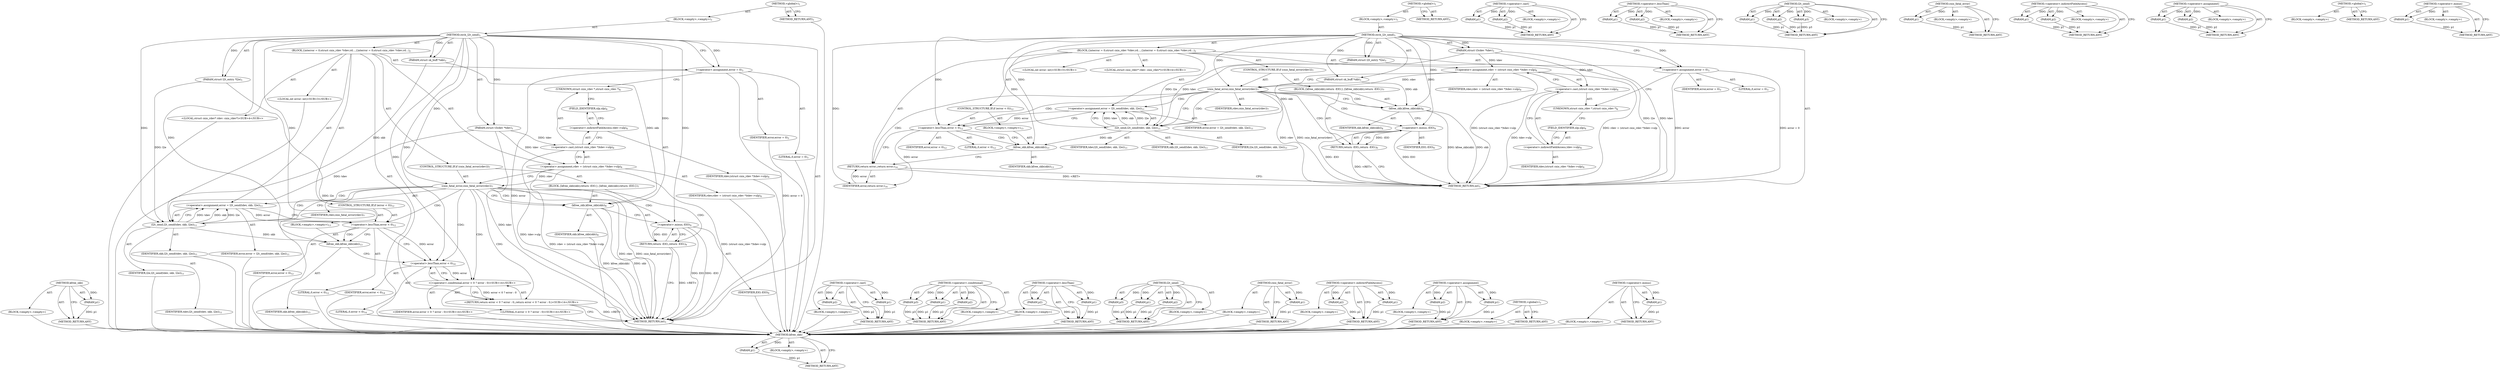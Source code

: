 digraph "&lt;operator&gt;.minus" {
vulnerable_93 [label=<(METHOD,kfree_skb)>];
vulnerable_94 [label=<(PARAM,p1)>];
vulnerable_95 [label=<(BLOCK,&lt;empty&gt;,&lt;empty&gt;)>];
vulnerable_96 [label=<(METHOD_RETURN,ANY)>];
vulnerable_6 [label=<(METHOD,&lt;global&gt;)<SUB>1</SUB>>];
vulnerable_7 [label=<(BLOCK,&lt;empty&gt;,&lt;empty&gt;)<SUB>1</SUB>>];
vulnerable_8 [label=<(METHOD,iwch_l2t_send)<SUB>1</SUB>>];
vulnerable_9 [label=<(PARAM,struct t3cdev *tdev)<SUB>1</SUB>>];
vulnerable_10 [label=<(PARAM,struct sk_buff *skb)<SUB>1</SUB>>];
vulnerable_11 [label=<(PARAM,struct l2t_entry *l2e)<SUB>1</SUB>>];
vulnerable_12 [label=<(BLOCK,{
	int	error = 0;
	struct cxio_rdev *rdev;

	rd...,{
	int	error = 0;
	struct cxio_rdev *rdev;

	rd...)<SUB>2</SUB>>];
vulnerable_13 [label="<(LOCAL,int error: int)<SUB>3</SUB>>"];
vulnerable_14 [label=<(&lt;operator&gt;.assignment,error = 0)<SUB>3</SUB>>];
vulnerable_15 [label=<(IDENTIFIER,error,error = 0)<SUB>3</SUB>>];
vulnerable_16 [label=<(LITERAL,0,error = 0)<SUB>3</SUB>>];
vulnerable_17 [label="<(LOCAL,struct cxio_rdev* rdev: cxio_rdev*)<SUB>4</SUB>>"];
vulnerable_18 [label=<(&lt;operator&gt;.assignment,rdev = (struct cxio_rdev *)tdev-&gt;ulp)<SUB>6</SUB>>];
vulnerable_19 [label=<(IDENTIFIER,rdev,rdev = (struct cxio_rdev *)tdev-&gt;ulp)<SUB>6</SUB>>];
vulnerable_20 [label=<(&lt;operator&gt;.cast,(struct cxio_rdev *)tdev-&gt;ulp)<SUB>6</SUB>>];
vulnerable_21 [label=<(UNKNOWN,struct cxio_rdev *,struct cxio_rdev *)<SUB>6</SUB>>];
vulnerable_22 [label=<(&lt;operator&gt;.indirectFieldAccess,tdev-&gt;ulp)<SUB>6</SUB>>];
vulnerable_23 [label=<(IDENTIFIER,tdev,(struct cxio_rdev *)tdev-&gt;ulp)<SUB>6</SUB>>];
vulnerable_24 [label=<(FIELD_IDENTIFIER,ulp,ulp)<SUB>6</SUB>>];
vulnerable_25 [label=<(CONTROL_STRUCTURE,IF,if (cxio_fatal_error(rdev)))<SUB>7</SUB>>];
vulnerable_26 [label=<(cxio_fatal_error,cxio_fatal_error(rdev))<SUB>7</SUB>>];
vulnerable_27 [label=<(IDENTIFIER,rdev,cxio_fatal_error(rdev))<SUB>7</SUB>>];
vulnerable_28 [label=<(BLOCK,{
		kfree_skb(skb);
		return -EIO;
	},{
		kfree_skb(skb);
		return -EIO;
	})<SUB>7</SUB>>];
vulnerable_29 [label=<(kfree_skb,kfree_skb(skb))<SUB>8</SUB>>];
vulnerable_30 [label=<(IDENTIFIER,skb,kfree_skb(skb))<SUB>8</SUB>>];
vulnerable_31 [label=<(RETURN,return -EIO;,return -EIO;)<SUB>9</SUB>>];
vulnerable_32 [label=<(&lt;operator&gt;.minus,-EIO)<SUB>9</SUB>>];
vulnerable_33 [label=<(IDENTIFIER,EIO,-EIO)<SUB>9</SUB>>];
vulnerable_34 [label=<(&lt;operator&gt;.assignment,error = l2t_send(tdev, skb, l2e))<SUB>11</SUB>>];
vulnerable_35 [label=<(IDENTIFIER,error,error = l2t_send(tdev, skb, l2e))<SUB>11</SUB>>];
vulnerable_36 [label=<(l2t_send,l2t_send(tdev, skb, l2e))<SUB>11</SUB>>];
vulnerable_37 [label=<(IDENTIFIER,tdev,l2t_send(tdev, skb, l2e))<SUB>11</SUB>>];
vulnerable_38 [label=<(IDENTIFIER,skb,l2t_send(tdev, skb, l2e))<SUB>11</SUB>>];
vulnerable_39 [label=<(IDENTIFIER,l2e,l2t_send(tdev, skb, l2e))<SUB>11</SUB>>];
vulnerable_40 [label=<(CONTROL_STRUCTURE,IF,if (error &lt; 0))<SUB>12</SUB>>];
vulnerable_41 [label=<(&lt;operator&gt;.lessThan,error &lt; 0)<SUB>12</SUB>>];
vulnerable_42 [label=<(IDENTIFIER,error,error &lt; 0)<SUB>12</SUB>>];
vulnerable_43 [label=<(LITERAL,0,error &lt; 0)<SUB>12</SUB>>];
vulnerable_44 [label=<(BLOCK,&lt;empty&gt;,&lt;empty&gt;)<SUB>13</SUB>>];
vulnerable_45 [label=<(kfree_skb,kfree_skb(skb))<SUB>13</SUB>>];
vulnerable_46 [label=<(IDENTIFIER,skb,kfree_skb(skb))<SUB>13</SUB>>];
vulnerable_47 [label=<(RETURN,return error;,return error;)<SUB>14</SUB>>];
vulnerable_48 [label=<(IDENTIFIER,error,return error;)<SUB>14</SUB>>];
vulnerable_49 [label=<(METHOD_RETURN,int)<SUB>1</SUB>>];
vulnerable_51 [label=<(METHOD_RETURN,ANY)<SUB>1</SUB>>];
vulnerable_79 [label=<(METHOD,&lt;operator&gt;.cast)>];
vulnerable_80 [label=<(PARAM,p1)>];
vulnerable_81 [label=<(PARAM,p2)>];
vulnerable_82 [label=<(BLOCK,&lt;empty&gt;,&lt;empty&gt;)>];
vulnerable_83 [label=<(METHOD_RETURN,ANY)>];
vulnerable_107 [label=<(METHOD,&lt;operator&gt;.lessThan)>];
vulnerable_108 [label=<(PARAM,p1)>];
vulnerable_109 [label=<(PARAM,p2)>];
vulnerable_110 [label=<(BLOCK,&lt;empty&gt;,&lt;empty&gt;)>];
vulnerable_111 [label=<(METHOD_RETURN,ANY)>];
vulnerable_101 [label=<(METHOD,l2t_send)>];
vulnerable_102 [label=<(PARAM,p1)>];
vulnerable_103 [label=<(PARAM,p2)>];
vulnerable_104 [label=<(PARAM,p3)>];
vulnerable_105 [label=<(BLOCK,&lt;empty&gt;,&lt;empty&gt;)>];
vulnerable_106 [label=<(METHOD_RETURN,ANY)>];
vulnerable_89 [label=<(METHOD,cxio_fatal_error)>];
vulnerable_90 [label=<(PARAM,p1)>];
vulnerable_91 [label=<(BLOCK,&lt;empty&gt;,&lt;empty&gt;)>];
vulnerable_92 [label=<(METHOD_RETURN,ANY)>];
vulnerable_84 [label=<(METHOD,&lt;operator&gt;.indirectFieldAccess)>];
vulnerable_85 [label=<(PARAM,p1)>];
vulnerable_86 [label=<(PARAM,p2)>];
vulnerable_87 [label=<(BLOCK,&lt;empty&gt;,&lt;empty&gt;)>];
vulnerable_88 [label=<(METHOD_RETURN,ANY)>];
vulnerable_74 [label=<(METHOD,&lt;operator&gt;.assignment)>];
vulnerable_75 [label=<(PARAM,p1)>];
vulnerable_76 [label=<(PARAM,p2)>];
vulnerable_77 [label=<(BLOCK,&lt;empty&gt;,&lt;empty&gt;)>];
vulnerable_78 [label=<(METHOD_RETURN,ANY)>];
vulnerable_68 [label=<(METHOD,&lt;global&gt;)<SUB>1</SUB>>];
vulnerable_69 [label=<(BLOCK,&lt;empty&gt;,&lt;empty&gt;)>];
vulnerable_70 [label=<(METHOD_RETURN,ANY)>];
vulnerable_97 [label=<(METHOD,&lt;operator&gt;.minus)>];
vulnerable_98 [label=<(PARAM,p1)>];
vulnerable_99 [label=<(BLOCK,&lt;empty&gt;,&lt;empty&gt;)>];
vulnerable_100 [label=<(METHOD_RETURN,ANY)>];
fixed_98 [label=<(METHOD,kfree_skb)>];
fixed_99 [label=<(PARAM,p1)>];
fixed_100 [label=<(BLOCK,&lt;empty&gt;,&lt;empty&gt;)>];
fixed_101 [label=<(METHOD_RETURN,ANY)>];
fixed_6 [label=<(METHOD,&lt;global&gt;)<SUB>1</SUB>>];
fixed_7 [label=<(BLOCK,&lt;empty&gt;,&lt;empty&gt;)<SUB>1</SUB>>];
fixed_8 [label=<(METHOD,iwch_l2t_send)<SUB>1</SUB>>];
fixed_9 [label=<(PARAM,struct t3cdev *tdev)<SUB>1</SUB>>];
fixed_10 [label=<(PARAM,struct sk_buff *skb)<SUB>1</SUB>>];
fixed_11 [label=<(PARAM,struct l2t_entry *l2e)<SUB>1</SUB>>];
fixed_12 [label=<(BLOCK,{
	int	error = 0;
	struct cxio_rdev *rdev;

	rd...,{
	int	error = 0;
	struct cxio_rdev *rdev;

	rd...)<SUB>2</SUB>>];
fixed_13 [label="<(LOCAL,int error: int)<SUB>3</SUB>>"];
fixed_14 [label=<(&lt;operator&gt;.assignment,error = 0)<SUB>3</SUB>>];
fixed_15 [label=<(IDENTIFIER,error,error = 0)<SUB>3</SUB>>];
fixed_16 [label=<(LITERAL,0,error = 0)<SUB>3</SUB>>];
fixed_17 [label="<(LOCAL,struct cxio_rdev* rdev: cxio_rdev*)<SUB>4</SUB>>"];
fixed_18 [label=<(&lt;operator&gt;.assignment,rdev = (struct cxio_rdev *)tdev-&gt;ulp)<SUB>6</SUB>>];
fixed_19 [label=<(IDENTIFIER,rdev,rdev = (struct cxio_rdev *)tdev-&gt;ulp)<SUB>6</SUB>>];
fixed_20 [label=<(&lt;operator&gt;.cast,(struct cxio_rdev *)tdev-&gt;ulp)<SUB>6</SUB>>];
fixed_21 [label=<(UNKNOWN,struct cxio_rdev *,struct cxio_rdev *)<SUB>6</SUB>>];
fixed_22 [label=<(&lt;operator&gt;.indirectFieldAccess,tdev-&gt;ulp)<SUB>6</SUB>>];
fixed_23 [label=<(IDENTIFIER,tdev,(struct cxio_rdev *)tdev-&gt;ulp)<SUB>6</SUB>>];
fixed_24 [label=<(FIELD_IDENTIFIER,ulp,ulp)<SUB>6</SUB>>];
fixed_25 [label=<(CONTROL_STRUCTURE,IF,if (cxio_fatal_error(rdev)))<SUB>7</SUB>>];
fixed_26 [label=<(cxio_fatal_error,cxio_fatal_error(rdev))<SUB>7</SUB>>];
fixed_27 [label=<(IDENTIFIER,rdev,cxio_fatal_error(rdev))<SUB>7</SUB>>];
fixed_28 [label=<(BLOCK,{
		kfree_skb(skb);
		return -EIO;
	},{
		kfree_skb(skb);
		return -EIO;
	})<SUB>7</SUB>>];
fixed_29 [label=<(kfree_skb,kfree_skb(skb))<SUB>8</SUB>>];
fixed_30 [label=<(IDENTIFIER,skb,kfree_skb(skb))<SUB>8</SUB>>];
fixed_31 [label=<(RETURN,return -EIO;,return -EIO;)<SUB>9</SUB>>];
fixed_32 [label=<(&lt;operator&gt;.minus,-EIO)<SUB>9</SUB>>];
fixed_33 [label=<(IDENTIFIER,EIO,-EIO)<SUB>9</SUB>>];
fixed_34 [label=<(&lt;operator&gt;.assignment,error = l2t_send(tdev, skb, l2e))<SUB>11</SUB>>];
fixed_35 [label=<(IDENTIFIER,error,error = l2t_send(tdev, skb, l2e))<SUB>11</SUB>>];
fixed_36 [label=<(l2t_send,l2t_send(tdev, skb, l2e))<SUB>11</SUB>>];
fixed_37 [label=<(IDENTIFIER,tdev,l2t_send(tdev, skb, l2e))<SUB>11</SUB>>];
fixed_38 [label=<(IDENTIFIER,skb,l2t_send(tdev, skb, l2e))<SUB>11</SUB>>];
fixed_39 [label=<(IDENTIFIER,l2e,l2t_send(tdev, skb, l2e))<SUB>11</SUB>>];
fixed_40 [label=<(CONTROL_STRUCTURE,IF,if (error &lt; 0))<SUB>12</SUB>>];
fixed_41 [label=<(&lt;operator&gt;.lessThan,error &lt; 0)<SUB>12</SUB>>];
fixed_42 [label=<(IDENTIFIER,error,error &lt; 0)<SUB>12</SUB>>];
fixed_43 [label=<(LITERAL,0,error &lt; 0)<SUB>12</SUB>>];
fixed_44 [label=<(BLOCK,&lt;empty&gt;,&lt;empty&gt;)<SUB>13</SUB>>];
fixed_45 [label=<(kfree_skb,kfree_skb(skb))<SUB>13</SUB>>];
fixed_46 [label=<(IDENTIFIER,skb,kfree_skb(skb))<SUB>13</SUB>>];
fixed_47 [label="<(RETURN,return error &lt; 0 ? error : 0;,return error &lt; 0 ? error : 0;)<SUB>14</SUB>>"];
fixed_48 [label="<(&lt;operator&gt;.conditional,error &lt; 0 ? error : 0)<SUB>14</SUB>>"];
fixed_49 [label=<(&lt;operator&gt;.lessThan,error &lt; 0)<SUB>14</SUB>>];
fixed_50 [label=<(IDENTIFIER,error,error &lt; 0)<SUB>14</SUB>>];
fixed_51 [label=<(LITERAL,0,error &lt; 0)<SUB>14</SUB>>];
fixed_52 [label="<(IDENTIFIER,error,error &lt; 0 ? error : 0)<SUB>14</SUB>>"];
fixed_53 [label="<(LITERAL,0,error &lt; 0 ? error : 0)<SUB>14</SUB>>"];
fixed_54 [label=<(METHOD_RETURN,int)<SUB>1</SUB>>];
fixed_56 [label=<(METHOD_RETURN,ANY)<SUB>1</SUB>>];
fixed_84 [label=<(METHOD,&lt;operator&gt;.cast)>];
fixed_85 [label=<(PARAM,p1)>];
fixed_86 [label=<(PARAM,p2)>];
fixed_87 [label=<(BLOCK,&lt;empty&gt;,&lt;empty&gt;)>];
fixed_88 [label=<(METHOD_RETURN,ANY)>];
fixed_117 [label=<(METHOD,&lt;operator&gt;.conditional)>];
fixed_118 [label=<(PARAM,p1)>];
fixed_119 [label=<(PARAM,p2)>];
fixed_120 [label=<(PARAM,p3)>];
fixed_121 [label=<(BLOCK,&lt;empty&gt;,&lt;empty&gt;)>];
fixed_122 [label=<(METHOD_RETURN,ANY)>];
fixed_112 [label=<(METHOD,&lt;operator&gt;.lessThan)>];
fixed_113 [label=<(PARAM,p1)>];
fixed_114 [label=<(PARAM,p2)>];
fixed_115 [label=<(BLOCK,&lt;empty&gt;,&lt;empty&gt;)>];
fixed_116 [label=<(METHOD_RETURN,ANY)>];
fixed_106 [label=<(METHOD,l2t_send)>];
fixed_107 [label=<(PARAM,p1)>];
fixed_108 [label=<(PARAM,p2)>];
fixed_109 [label=<(PARAM,p3)>];
fixed_110 [label=<(BLOCK,&lt;empty&gt;,&lt;empty&gt;)>];
fixed_111 [label=<(METHOD_RETURN,ANY)>];
fixed_94 [label=<(METHOD,cxio_fatal_error)>];
fixed_95 [label=<(PARAM,p1)>];
fixed_96 [label=<(BLOCK,&lt;empty&gt;,&lt;empty&gt;)>];
fixed_97 [label=<(METHOD_RETURN,ANY)>];
fixed_89 [label=<(METHOD,&lt;operator&gt;.indirectFieldAccess)>];
fixed_90 [label=<(PARAM,p1)>];
fixed_91 [label=<(PARAM,p2)>];
fixed_92 [label=<(BLOCK,&lt;empty&gt;,&lt;empty&gt;)>];
fixed_93 [label=<(METHOD_RETURN,ANY)>];
fixed_79 [label=<(METHOD,&lt;operator&gt;.assignment)>];
fixed_80 [label=<(PARAM,p1)>];
fixed_81 [label=<(PARAM,p2)>];
fixed_82 [label=<(BLOCK,&lt;empty&gt;,&lt;empty&gt;)>];
fixed_83 [label=<(METHOD_RETURN,ANY)>];
fixed_73 [label=<(METHOD,&lt;global&gt;)<SUB>1</SUB>>];
fixed_74 [label=<(BLOCK,&lt;empty&gt;,&lt;empty&gt;)>];
fixed_75 [label=<(METHOD_RETURN,ANY)>];
fixed_102 [label=<(METHOD,&lt;operator&gt;.minus)>];
fixed_103 [label=<(PARAM,p1)>];
fixed_104 [label=<(BLOCK,&lt;empty&gt;,&lt;empty&gt;)>];
fixed_105 [label=<(METHOD_RETURN,ANY)>];
vulnerable_93 -> vulnerable_94  [key=0, label="AST: "];
vulnerable_93 -> vulnerable_94  [key=1, label="DDG: "];
vulnerable_93 -> vulnerable_95  [key=0, label="AST: "];
vulnerable_93 -> vulnerable_96  [key=0, label="AST: "];
vulnerable_93 -> vulnerable_96  [key=1, label="CFG: "];
vulnerable_94 -> vulnerable_96  [key=0, label="DDG: p1"];
vulnerable_6 -> vulnerable_7  [key=0, label="AST: "];
vulnerable_6 -> vulnerable_51  [key=0, label="AST: "];
vulnerable_6 -> vulnerable_51  [key=1, label="CFG: "];
vulnerable_7 -> vulnerable_8  [key=0, label="AST: "];
vulnerable_8 -> vulnerable_9  [key=0, label="AST: "];
vulnerable_8 -> vulnerable_9  [key=1, label="DDG: "];
vulnerable_8 -> vulnerable_10  [key=0, label="AST: "];
vulnerable_8 -> vulnerable_10  [key=1, label="DDG: "];
vulnerable_8 -> vulnerable_11  [key=0, label="AST: "];
vulnerable_8 -> vulnerable_11  [key=1, label="DDG: "];
vulnerable_8 -> vulnerable_12  [key=0, label="AST: "];
vulnerable_8 -> vulnerable_49  [key=0, label="AST: "];
vulnerable_8 -> vulnerable_14  [key=0, label="CFG: "];
vulnerable_8 -> vulnerable_14  [key=1, label="DDG: "];
vulnerable_8 -> vulnerable_48  [key=0, label="DDG: "];
vulnerable_8 -> vulnerable_26  [key=0, label="DDG: "];
vulnerable_8 -> vulnerable_36  [key=0, label="DDG: "];
vulnerable_8 -> vulnerable_41  [key=0, label="DDG: "];
vulnerable_8 -> vulnerable_29  [key=0, label="DDG: "];
vulnerable_8 -> vulnerable_45  [key=0, label="DDG: "];
vulnerable_8 -> vulnerable_32  [key=0, label="DDG: "];
vulnerable_9 -> vulnerable_49  [key=0, label="DDG: tdev"];
vulnerable_9 -> vulnerable_18  [key=0, label="DDG: tdev"];
vulnerable_9 -> vulnerable_20  [key=0, label="DDG: tdev"];
vulnerable_9 -> vulnerable_36  [key=0, label="DDG: tdev"];
vulnerable_10 -> vulnerable_36  [key=0, label="DDG: skb"];
vulnerable_10 -> vulnerable_29  [key=0, label="DDG: skb"];
vulnerable_11 -> vulnerable_49  [key=0, label="DDG: l2e"];
vulnerable_11 -> vulnerable_36  [key=0, label="DDG: l2e"];
vulnerable_12 -> vulnerable_13  [key=0, label="AST: "];
vulnerable_12 -> vulnerable_14  [key=0, label="AST: "];
vulnerable_12 -> vulnerable_17  [key=0, label="AST: "];
vulnerable_12 -> vulnerable_18  [key=0, label="AST: "];
vulnerable_12 -> vulnerable_25  [key=0, label="AST: "];
vulnerable_12 -> vulnerable_34  [key=0, label="AST: "];
vulnerable_12 -> vulnerable_40  [key=0, label="AST: "];
vulnerable_12 -> vulnerable_47  [key=0, label="AST: "];
vulnerable_14 -> vulnerable_15  [key=0, label="AST: "];
vulnerable_14 -> vulnerable_16  [key=0, label="AST: "];
vulnerable_14 -> vulnerable_21  [key=0, label="CFG: "];
vulnerable_14 -> vulnerable_49  [key=0, label="DDG: error"];
vulnerable_14 -> vulnerable_49  [key=1, label="DDG: error = 0"];
vulnerable_18 -> vulnerable_19  [key=0, label="AST: "];
vulnerable_18 -> vulnerable_20  [key=0, label="AST: "];
vulnerable_18 -> vulnerable_26  [key=0, label="CFG: "];
vulnerable_18 -> vulnerable_26  [key=1, label="DDG: rdev"];
vulnerable_18 -> vulnerable_49  [key=0, label="DDG: (struct cxio_rdev *)tdev-&gt;ulp"];
vulnerable_18 -> vulnerable_49  [key=1, label="DDG: rdev = (struct cxio_rdev *)tdev-&gt;ulp"];
vulnerable_20 -> vulnerable_21  [key=0, label="AST: "];
vulnerable_20 -> vulnerable_22  [key=0, label="AST: "];
vulnerable_20 -> vulnerable_18  [key=0, label="CFG: "];
vulnerable_20 -> vulnerable_49  [key=0, label="DDG: tdev-&gt;ulp"];
vulnerable_21 -> vulnerable_24  [key=0, label="CFG: "];
vulnerable_22 -> vulnerable_23  [key=0, label="AST: "];
vulnerable_22 -> vulnerable_24  [key=0, label="AST: "];
vulnerable_22 -> vulnerable_20  [key=0, label="CFG: "];
vulnerable_24 -> vulnerable_22  [key=0, label="CFG: "];
vulnerable_25 -> vulnerable_26  [key=0, label="AST: "];
vulnerable_25 -> vulnerable_28  [key=0, label="AST: "];
vulnerable_26 -> vulnerable_27  [key=0, label="AST: "];
vulnerable_26 -> vulnerable_29  [key=0, label="CFG: "];
vulnerable_26 -> vulnerable_29  [key=1, label="CDG: "];
vulnerable_26 -> vulnerable_36  [key=0, label="CFG: "];
vulnerable_26 -> vulnerable_36  [key=1, label="CDG: "];
vulnerable_26 -> vulnerable_49  [key=0, label="DDG: rdev"];
vulnerable_26 -> vulnerable_49  [key=1, label="DDG: cxio_fatal_error(rdev)"];
vulnerable_26 -> vulnerable_47  [key=0, label="CDG: "];
vulnerable_26 -> vulnerable_34  [key=0, label="CDG: "];
vulnerable_26 -> vulnerable_32  [key=0, label="CDG: "];
vulnerable_26 -> vulnerable_41  [key=0, label="CDG: "];
vulnerable_26 -> vulnerable_31  [key=0, label="CDG: "];
vulnerable_28 -> vulnerable_29  [key=0, label="AST: "];
vulnerable_28 -> vulnerable_31  [key=0, label="AST: "];
vulnerable_29 -> vulnerable_30  [key=0, label="AST: "];
vulnerable_29 -> vulnerable_32  [key=0, label="CFG: "];
vulnerable_29 -> vulnerable_49  [key=0, label="DDG: skb"];
vulnerable_29 -> vulnerable_49  [key=1, label="DDG: kfree_skb(skb)"];
vulnerable_31 -> vulnerable_32  [key=0, label="AST: "];
vulnerable_31 -> vulnerable_49  [key=0, label="CFG: "];
vulnerable_31 -> vulnerable_49  [key=1, label="DDG: &lt;RET&gt;"];
vulnerable_32 -> vulnerable_33  [key=0, label="AST: "];
vulnerable_32 -> vulnerable_31  [key=0, label="CFG: "];
vulnerable_32 -> vulnerable_31  [key=1, label="DDG: -EIO"];
vulnerable_32 -> vulnerable_49  [key=0, label="DDG: EIO"];
vulnerable_32 -> vulnerable_49  [key=1, label="DDG: -EIO"];
vulnerable_34 -> vulnerable_35  [key=0, label="AST: "];
vulnerable_34 -> vulnerable_36  [key=0, label="AST: "];
vulnerable_34 -> vulnerable_41  [key=0, label="CFG: "];
vulnerable_34 -> vulnerable_41  [key=1, label="DDG: error"];
vulnerable_36 -> vulnerable_37  [key=0, label="AST: "];
vulnerable_36 -> vulnerable_38  [key=0, label="AST: "];
vulnerable_36 -> vulnerable_39  [key=0, label="AST: "];
vulnerable_36 -> vulnerable_34  [key=0, label="CFG: "];
vulnerable_36 -> vulnerable_34  [key=1, label="DDG: tdev"];
vulnerable_36 -> vulnerable_34  [key=2, label="DDG: skb"];
vulnerable_36 -> vulnerable_34  [key=3, label="DDG: l2e"];
vulnerable_36 -> vulnerable_45  [key=0, label="DDG: skb"];
vulnerable_40 -> vulnerable_41  [key=0, label="AST: "];
vulnerable_40 -> vulnerable_44  [key=0, label="AST: "];
vulnerable_41 -> vulnerable_42  [key=0, label="AST: "];
vulnerable_41 -> vulnerable_43  [key=0, label="AST: "];
vulnerable_41 -> vulnerable_45  [key=0, label="CFG: "];
vulnerable_41 -> vulnerable_45  [key=1, label="CDG: "];
vulnerable_41 -> vulnerable_47  [key=0, label="CFG: "];
vulnerable_41 -> vulnerable_48  [key=0, label="DDG: error"];
vulnerable_44 -> vulnerable_45  [key=0, label="AST: "];
vulnerable_45 -> vulnerable_46  [key=0, label="AST: "];
vulnerable_45 -> vulnerable_47  [key=0, label="CFG: "];
vulnerable_47 -> vulnerable_48  [key=0, label="AST: "];
vulnerable_47 -> vulnerable_49  [key=0, label="CFG: "];
vulnerable_47 -> vulnerable_49  [key=1, label="DDG: &lt;RET&gt;"];
vulnerable_48 -> vulnerable_47  [key=0, label="DDG: error"];
vulnerable_79 -> vulnerable_80  [key=0, label="AST: "];
vulnerable_79 -> vulnerable_80  [key=1, label="DDG: "];
vulnerable_79 -> vulnerable_82  [key=0, label="AST: "];
vulnerable_79 -> vulnerable_81  [key=0, label="AST: "];
vulnerable_79 -> vulnerable_81  [key=1, label="DDG: "];
vulnerable_79 -> vulnerable_83  [key=0, label="AST: "];
vulnerable_79 -> vulnerable_83  [key=1, label="CFG: "];
vulnerable_80 -> vulnerable_83  [key=0, label="DDG: p1"];
vulnerable_81 -> vulnerable_83  [key=0, label="DDG: p2"];
vulnerable_107 -> vulnerable_108  [key=0, label="AST: "];
vulnerable_107 -> vulnerable_108  [key=1, label="DDG: "];
vulnerable_107 -> vulnerable_110  [key=0, label="AST: "];
vulnerable_107 -> vulnerable_109  [key=0, label="AST: "];
vulnerable_107 -> vulnerable_109  [key=1, label="DDG: "];
vulnerable_107 -> vulnerable_111  [key=0, label="AST: "];
vulnerable_107 -> vulnerable_111  [key=1, label="CFG: "];
vulnerable_108 -> vulnerable_111  [key=0, label="DDG: p1"];
vulnerable_109 -> vulnerable_111  [key=0, label="DDG: p2"];
vulnerable_101 -> vulnerable_102  [key=0, label="AST: "];
vulnerable_101 -> vulnerable_102  [key=1, label="DDG: "];
vulnerable_101 -> vulnerable_105  [key=0, label="AST: "];
vulnerable_101 -> vulnerable_103  [key=0, label="AST: "];
vulnerable_101 -> vulnerable_103  [key=1, label="DDG: "];
vulnerable_101 -> vulnerable_106  [key=0, label="AST: "];
vulnerable_101 -> vulnerable_106  [key=1, label="CFG: "];
vulnerable_101 -> vulnerable_104  [key=0, label="AST: "];
vulnerable_101 -> vulnerable_104  [key=1, label="DDG: "];
vulnerable_102 -> vulnerable_106  [key=0, label="DDG: p1"];
vulnerable_103 -> vulnerable_106  [key=0, label="DDG: p2"];
vulnerable_104 -> vulnerable_106  [key=0, label="DDG: p3"];
vulnerable_89 -> vulnerable_90  [key=0, label="AST: "];
vulnerable_89 -> vulnerable_90  [key=1, label="DDG: "];
vulnerable_89 -> vulnerable_91  [key=0, label="AST: "];
vulnerable_89 -> vulnerable_92  [key=0, label="AST: "];
vulnerable_89 -> vulnerable_92  [key=1, label="CFG: "];
vulnerable_90 -> vulnerable_92  [key=0, label="DDG: p1"];
vulnerable_84 -> vulnerable_85  [key=0, label="AST: "];
vulnerable_84 -> vulnerable_85  [key=1, label="DDG: "];
vulnerable_84 -> vulnerable_87  [key=0, label="AST: "];
vulnerable_84 -> vulnerable_86  [key=0, label="AST: "];
vulnerable_84 -> vulnerable_86  [key=1, label="DDG: "];
vulnerable_84 -> vulnerable_88  [key=0, label="AST: "];
vulnerable_84 -> vulnerable_88  [key=1, label="CFG: "];
vulnerable_85 -> vulnerable_88  [key=0, label="DDG: p1"];
vulnerable_86 -> vulnerable_88  [key=0, label="DDG: p2"];
vulnerable_74 -> vulnerable_75  [key=0, label="AST: "];
vulnerable_74 -> vulnerable_75  [key=1, label="DDG: "];
vulnerable_74 -> vulnerable_77  [key=0, label="AST: "];
vulnerable_74 -> vulnerable_76  [key=0, label="AST: "];
vulnerable_74 -> vulnerable_76  [key=1, label="DDG: "];
vulnerable_74 -> vulnerable_78  [key=0, label="AST: "];
vulnerable_74 -> vulnerable_78  [key=1, label="CFG: "];
vulnerable_75 -> vulnerable_78  [key=0, label="DDG: p1"];
vulnerable_76 -> vulnerable_78  [key=0, label="DDG: p2"];
vulnerable_68 -> vulnerable_69  [key=0, label="AST: "];
vulnerable_68 -> vulnerable_70  [key=0, label="AST: "];
vulnerable_68 -> vulnerable_70  [key=1, label="CFG: "];
vulnerable_97 -> vulnerable_98  [key=0, label="AST: "];
vulnerable_97 -> vulnerable_98  [key=1, label="DDG: "];
vulnerable_97 -> vulnerable_99  [key=0, label="AST: "];
vulnerable_97 -> vulnerable_100  [key=0, label="AST: "];
vulnerable_97 -> vulnerable_100  [key=1, label="CFG: "];
vulnerable_98 -> vulnerable_100  [key=0, label="DDG: p1"];
fixed_98 -> fixed_99  [key=0, label="AST: "];
fixed_98 -> fixed_99  [key=1, label="DDG: "];
fixed_98 -> fixed_100  [key=0, label="AST: "];
fixed_98 -> fixed_101  [key=0, label="AST: "];
fixed_98 -> fixed_101  [key=1, label="CFG: "];
fixed_99 -> fixed_101  [key=0, label="DDG: p1"];
fixed_100 -> vulnerable_93  [key=0];
fixed_101 -> vulnerable_93  [key=0];
fixed_6 -> fixed_7  [key=0, label="AST: "];
fixed_6 -> fixed_56  [key=0, label="AST: "];
fixed_6 -> fixed_56  [key=1, label="CFG: "];
fixed_7 -> fixed_8  [key=0, label="AST: "];
fixed_8 -> fixed_9  [key=0, label="AST: "];
fixed_8 -> fixed_9  [key=1, label="DDG: "];
fixed_8 -> fixed_10  [key=0, label="AST: "];
fixed_8 -> fixed_10  [key=1, label="DDG: "];
fixed_8 -> fixed_11  [key=0, label="AST: "];
fixed_8 -> fixed_11  [key=1, label="DDG: "];
fixed_8 -> fixed_12  [key=0, label="AST: "];
fixed_8 -> fixed_54  [key=0, label="AST: "];
fixed_8 -> fixed_14  [key=0, label="CFG: "];
fixed_8 -> fixed_14  [key=1, label="DDG: "];
fixed_8 -> fixed_48  [key=0, label="DDG: "];
fixed_8 -> fixed_26  [key=0, label="DDG: "];
fixed_8 -> fixed_36  [key=0, label="DDG: "];
fixed_8 -> fixed_41  [key=0, label="DDG: "];
fixed_8 -> fixed_29  [key=0, label="DDG: "];
fixed_8 -> fixed_45  [key=0, label="DDG: "];
fixed_8 -> fixed_49  [key=0, label="DDG: "];
fixed_8 -> fixed_32  [key=0, label="DDG: "];
fixed_9 -> fixed_54  [key=0, label="DDG: tdev"];
fixed_9 -> fixed_18  [key=0, label="DDG: tdev"];
fixed_9 -> fixed_20  [key=0, label="DDG: tdev"];
fixed_9 -> fixed_36  [key=0, label="DDG: tdev"];
fixed_10 -> fixed_36  [key=0, label="DDG: skb"];
fixed_10 -> fixed_29  [key=0, label="DDG: skb"];
fixed_11 -> fixed_54  [key=0, label="DDG: l2e"];
fixed_11 -> fixed_36  [key=0, label="DDG: l2e"];
fixed_12 -> fixed_13  [key=0, label="AST: "];
fixed_12 -> fixed_14  [key=0, label="AST: "];
fixed_12 -> fixed_17  [key=0, label="AST: "];
fixed_12 -> fixed_18  [key=0, label="AST: "];
fixed_12 -> fixed_25  [key=0, label="AST: "];
fixed_12 -> fixed_34  [key=0, label="AST: "];
fixed_12 -> fixed_40  [key=0, label="AST: "];
fixed_12 -> fixed_47  [key=0, label="AST: "];
fixed_13 -> vulnerable_93  [key=0];
fixed_14 -> fixed_15  [key=0, label="AST: "];
fixed_14 -> fixed_16  [key=0, label="AST: "];
fixed_14 -> fixed_21  [key=0, label="CFG: "];
fixed_14 -> fixed_54  [key=0, label="DDG: error"];
fixed_14 -> fixed_54  [key=1, label="DDG: error = 0"];
fixed_15 -> vulnerable_93  [key=0];
fixed_16 -> vulnerable_93  [key=0];
fixed_17 -> vulnerable_93  [key=0];
fixed_18 -> fixed_19  [key=0, label="AST: "];
fixed_18 -> fixed_20  [key=0, label="AST: "];
fixed_18 -> fixed_26  [key=0, label="CFG: "];
fixed_18 -> fixed_26  [key=1, label="DDG: rdev"];
fixed_18 -> fixed_54  [key=0, label="DDG: (struct cxio_rdev *)tdev-&gt;ulp"];
fixed_18 -> fixed_54  [key=1, label="DDG: rdev = (struct cxio_rdev *)tdev-&gt;ulp"];
fixed_19 -> vulnerable_93  [key=0];
fixed_20 -> fixed_21  [key=0, label="AST: "];
fixed_20 -> fixed_22  [key=0, label="AST: "];
fixed_20 -> fixed_18  [key=0, label="CFG: "];
fixed_20 -> fixed_54  [key=0, label="DDG: tdev-&gt;ulp"];
fixed_21 -> fixed_24  [key=0, label="CFG: "];
fixed_22 -> fixed_23  [key=0, label="AST: "];
fixed_22 -> fixed_24  [key=0, label="AST: "];
fixed_22 -> fixed_20  [key=0, label="CFG: "];
fixed_23 -> vulnerable_93  [key=0];
fixed_24 -> fixed_22  [key=0, label="CFG: "];
fixed_25 -> fixed_26  [key=0, label="AST: "];
fixed_25 -> fixed_28  [key=0, label="AST: "];
fixed_26 -> fixed_27  [key=0, label="AST: "];
fixed_26 -> fixed_29  [key=0, label="CFG: "];
fixed_26 -> fixed_29  [key=1, label="CDG: "];
fixed_26 -> fixed_36  [key=0, label="CFG: "];
fixed_26 -> fixed_36  [key=1, label="CDG: "];
fixed_26 -> fixed_54  [key=0, label="DDG: rdev"];
fixed_26 -> fixed_54  [key=1, label="DDG: cxio_fatal_error(rdev)"];
fixed_26 -> fixed_47  [key=0, label="CDG: "];
fixed_26 -> fixed_34  [key=0, label="CDG: "];
fixed_26 -> fixed_48  [key=0, label="CDG: "];
fixed_26 -> fixed_32  [key=0, label="CDG: "];
fixed_26 -> fixed_49  [key=0, label="CDG: "];
fixed_26 -> fixed_41  [key=0, label="CDG: "];
fixed_26 -> fixed_31  [key=0, label="CDG: "];
fixed_27 -> vulnerable_93  [key=0];
fixed_28 -> fixed_29  [key=0, label="AST: "];
fixed_28 -> fixed_31  [key=0, label="AST: "];
fixed_29 -> fixed_30  [key=0, label="AST: "];
fixed_29 -> fixed_32  [key=0, label="CFG: "];
fixed_29 -> fixed_54  [key=0, label="DDG: skb"];
fixed_29 -> fixed_54  [key=1, label="DDG: kfree_skb(skb)"];
fixed_30 -> vulnerable_93  [key=0];
fixed_31 -> fixed_32  [key=0, label="AST: "];
fixed_31 -> fixed_54  [key=0, label="CFG: "];
fixed_31 -> fixed_54  [key=1, label="DDG: &lt;RET&gt;"];
fixed_32 -> fixed_33  [key=0, label="AST: "];
fixed_32 -> fixed_31  [key=0, label="CFG: "];
fixed_32 -> fixed_31  [key=1, label="DDG: -EIO"];
fixed_32 -> fixed_54  [key=0, label="DDG: EIO"];
fixed_32 -> fixed_54  [key=1, label="DDG: -EIO"];
fixed_33 -> vulnerable_93  [key=0];
fixed_34 -> fixed_35  [key=0, label="AST: "];
fixed_34 -> fixed_36  [key=0, label="AST: "];
fixed_34 -> fixed_41  [key=0, label="CFG: "];
fixed_34 -> fixed_41  [key=1, label="DDG: error"];
fixed_35 -> vulnerable_93  [key=0];
fixed_36 -> fixed_37  [key=0, label="AST: "];
fixed_36 -> fixed_38  [key=0, label="AST: "];
fixed_36 -> fixed_39  [key=0, label="AST: "];
fixed_36 -> fixed_34  [key=0, label="CFG: "];
fixed_36 -> fixed_34  [key=1, label="DDG: tdev"];
fixed_36 -> fixed_34  [key=2, label="DDG: skb"];
fixed_36 -> fixed_34  [key=3, label="DDG: l2e"];
fixed_36 -> fixed_45  [key=0, label="DDG: skb"];
fixed_37 -> vulnerable_93  [key=0];
fixed_38 -> vulnerable_93  [key=0];
fixed_39 -> vulnerable_93  [key=0];
fixed_40 -> fixed_41  [key=0, label="AST: "];
fixed_40 -> fixed_44  [key=0, label="AST: "];
fixed_41 -> fixed_42  [key=0, label="AST: "];
fixed_41 -> fixed_43  [key=0, label="AST: "];
fixed_41 -> fixed_45  [key=0, label="CFG: "];
fixed_41 -> fixed_45  [key=1, label="CDG: "];
fixed_41 -> fixed_49  [key=0, label="CFG: "];
fixed_41 -> fixed_49  [key=1, label="DDG: error"];
fixed_42 -> vulnerable_93  [key=0];
fixed_43 -> vulnerable_93  [key=0];
fixed_44 -> fixed_45  [key=0, label="AST: "];
fixed_45 -> fixed_46  [key=0, label="AST: "];
fixed_45 -> fixed_49  [key=0, label="CFG: "];
fixed_46 -> vulnerable_93  [key=0];
fixed_47 -> fixed_48  [key=0, label="AST: "];
fixed_47 -> fixed_54  [key=0, label="CFG: "];
fixed_47 -> fixed_54  [key=1, label="DDG: &lt;RET&gt;"];
fixed_48 -> fixed_49  [key=0, label="AST: "];
fixed_48 -> fixed_52  [key=0, label="AST: "];
fixed_48 -> fixed_53  [key=0, label="AST: "];
fixed_48 -> fixed_47  [key=0, label="CFG: "];
fixed_48 -> fixed_47  [key=1, label="DDG: error &lt; 0 ? error : 0"];
fixed_49 -> fixed_50  [key=0, label="AST: "];
fixed_49 -> fixed_51  [key=0, label="AST: "];
fixed_49 -> fixed_48  [key=0, label="CFG: "];
fixed_49 -> fixed_48  [key=1, label="DDG: error"];
fixed_50 -> vulnerable_93  [key=0];
fixed_51 -> vulnerable_93  [key=0];
fixed_52 -> vulnerable_93  [key=0];
fixed_53 -> vulnerable_93  [key=0];
fixed_54 -> vulnerable_93  [key=0];
fixed_56 -> vulnerable_93  [key=0];
fixed_84 -> fixed_85  [key=0, label="AST: "];
fixed_84 -> fixed_85  [key=1, label="DDG: "];
fixed_84 -> fixed_87  [key=0, label="AST: "];
fixed_84 -> fixed_86  [key=0, label="AST: "];
fixed_84 -> fixed_86  [key=1, label="DDG: "];
fixed_84 -> fixed_88  [key=0, label="AST: "];
fixed_84 -> fixed_88  [key=1, label="CFG: "];
fixed_85 -> fixed_88  [key=0, label="DDG: p1"];
fixed_86 -> fixed_88  [key=0, label="DDG: p2"];
fixed_87 -> vulnerable_93  [key=0];
fixed_88 -> vulnerable_93  [key=0];
fixed_117 -> fixed_118  [key=0, label="AST: "];
fixed_117 -> fixed_118  [key=1, label="DDG: "];
fixed_117 -> fixed_121  [key=0, label="AST: "];
fixed_117 -> fixed_119  [key=0, label="AST: "];
fixed_117 -> fixed_119  [key=1, label="DDG: "];
fixed_117 -> fixed_122  [key=0, label="AST: "];
fixed_117 -> fixed_122  [key=1, label="CFG: "];
fixed_117 -> fixed_120  [key=0, label="AST: "];
fixed_117 -> fixed_120  [key=1, label="DDG: "];
fixed_118 -> fixed_122  [key=0, label="DDG: p1"];
fixed_119 -> fixed_122  [key=0, label="DDG: p2"];
fixed_120 -> fixed_122  [key=0, label="DDG: p3"];
fixed_121 -> vulnerable_93  [key=0];
fixed_122 -> vulnerable_93  [key=0];
fixed_112 -> fixed_113  [key=0, label="AST: "];
fixed_112 -> fixed_113  [key=1, label="DDG: "];
fixed_112 -> fixed_115  [key=0, label="AST: "];
fixed_112 -> fixed_114  [key=0, label="AST: "];
fixed_112 -> fixed_114  [key=1, label="DDG: "];
fixed_112 -> fixed_116  [key=0, label="AST: "];
fixed_112 -> fixed_116  [key=1, label="CFG: "];
fixed_113 -> fixed_116  [key=0, label="DDG: p1"];
fixed_114 -> fixed_116  [key=0, label="DDG: p2"];
fixed_115 -> vulnerable_93  [key=0];
fixed_116 -> vulnerable_93  [key=0];
fixed_106 -> fixed_107  [key=0, label="AST: "];
fixed_106 -> fixed_107  [key=1, label="DDG: "];
fixed_106 -> fixed_110  [key=0, label="AST: "];
fixed_106 -> fixed_108  [key=0, label="AST: "];
fixed_106 -> fixed_108  [key=1, label="DDG: "];
fixed_106 -> fixed_111  [key=0, label="AST: "];
fixed_106 -> fixed_111  [key=1, label="CFG: "];
fixed_106 -> fixed_109  [key=0, label="AST: "];
fixed_106 -> fixed_109  [key=1, label="DDG: "];
fixed_107 -> fixed_111  [key=0, label="DDG: p1"];
fixed_108 -> fixed_111  [key=0, label="DDG: p2"];
fixed_109 -> fixed_111  [key=0, label="DDG: p3"];
fixed_110 -> vulnerable_93  [key=0];
fixed_111 -> vulnerable_93  [key=0];
fixed_94 -> fixed_95  [key=0, label="AST: "];
fixed_94 -> fixed_95  [key=1, label="DDG: "];
fixed_94 -> fixed_96  [key=0, label="AST: "];
fixed_94 -> fixed_97  [key=0, label="AST: "];
fixed_94 -> fixed_97  [key=1, label="CFG: "];
fixed_95 -> fixed_97  [key=0, label="DDG: p1"];
fixed_96 -> vulnerable_93  [key=0];
fixed_97 -> vulnerable_93  [key=0];
fixed_89 -> fixed_90  [key=0, label="AST: "];
fixed_89 -> fixed_90  [key=1, label="DDG: "];
fixed_89 -> fixed_92  [key=0, label="AST: "];
fixed_89 -> fixed_91  [key=0, label="AST: "];
fixed_89 -> fixed_91  [key=1, label="DDG: "];
fixed_89 -> fixed_93  [key=0, label="AST: "];
fixed_89 -> fixed_93  [key=1, label="CFG: "];
fixed_90 -> fixed_93  [key=0, label="DDG: p1"];
fixed_91 -> fixed_93  [key=0, label="DDG: p2"];
fixed_92 -> vulnerable_93  [key=0];
fixed_93 -> vulnerable_93  [key=0];
fixed_79 -> fixed_80  [key=0, label="AST: "];
fixed_79 -> fixed_80  [key=1, label="DDG: "];
fixed_79 -> fixed_82  [key=0, label="AST: "];
fixed_79 -> fixed_81  [key=0, label="AST: "];
fixed_79 -> fixed_81  [key=1, label="DDG: "];
fixed_79 -> fixed_83  [key=0, label="AST: "];
fixed_79 -> fixed_83  [key=1, label="CFG: "];
fixed_80 -> fixed_83  [key=0, label="DDG: p1"];
fixed_81 -> fixed_83  [key=0, label="DDG: p2"];
fixed_82 -> vulnerable_93  [key=0];
fixed_83 -> vulnerable_93  [key=0];
fixed_73 -> fixed_74  [key=0, label="AST: "];
fixed_73 -> fixed_75  [key=0, label="AST: "];
fixed_73 -> fixed_75  [key=1, label="CFG: "];
fixed_74 -> vulnerable_93  [key=0];
fixed_75 -> vulnerable_93  [key=0];
fixed_102 -> fixed_103  [key=0, label="AST: "];
fixed_102 -> fixed_103  [key=1, label="DDG: "];
fixed_102 -> fixed_104  [key=0, label="AST: "];
fixed_102 -> fixed_105  [key=0, label="AST: "];
fixed_102 -> fixed_105  [key=1, label="CFG: "];
fixed_103 -> fixed_105  [key=0, label="DDG: p1"];
fixed_104 -> vulnerable_93  [key=0];
fixed_105 -> vulnerable_93  [key=0];
}
